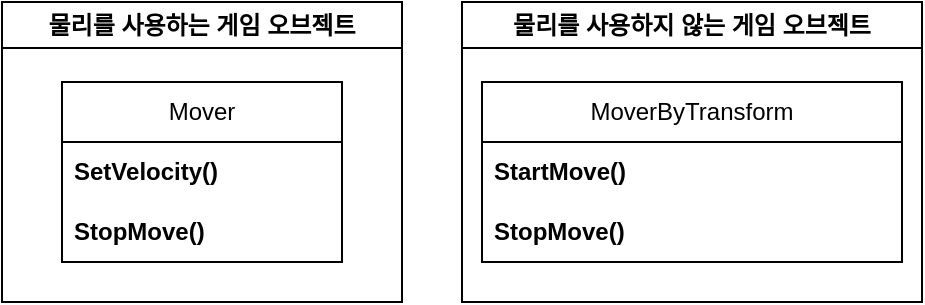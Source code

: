 <mxfile version="24.3.1" type="github">
  <diagram name="페이지-1" id="PKzyBVGIobVoIrA7sYu8">
    <mxGraphModel dx="1164" dy="1108" grid="1" gridSize="10" guides="1" tooltips="1" connect="1" arrows="1" fold="1" page="1" pageScale="1" pageWidth="827" pageHeight="1169" math="0" shadow="0">
      <root>
        <mxCell id="0" />
        <mxCell id="1" parent="0" />
        <mxCell id="3_SzkI_1x_XxtBsuIatp-1" value="물리를 사용하는 게임 오브젝트" style="swimlane;whiteSpace=wrap;html=1;" vertex="1" parent="1">
          <mxGeometry x="300" y="360" width="200" height="150" as="geometry" />
        </mxCell>
        <mxCell id="3_SzkI_1x_XxtBsuIatp-2" value="Mover" style="swimlane;fontStyle=0;childLayout=stackLayout;horizontal=1;startSize=30;horizontalStack=0;resizeParent=1;resizeParentMax=0;resizeLast=0;collapsible=1;marginBottom=0;whiteSpace=wrap;html=1;" vertex="1" parent="3_SzkI_1x_XxtBsuIatp-1">
          <mxGeometry x="30" y="40" width="140" height="90" as="geometry" />
        </mxCell>
        <mxCell id="3_SzkI_1x_XxtBsuIatp-3" value="SetVelocity()" style="text;strokeColor=none;fillColor=none;align=left;verticalAlign=middle;spacingLeft=4;spacingRight=4;overflow=hidden;points=[[0,0.5],[1,0.5]];portConstraint=eastwest;rotatable=0;whiteSpace=wrap;html=1;fontStyle=1" vertex="1" parent="3_SzkI_1x_XxtBsuIatp-2">
          <mxGeometry y="30" width="140" height="30" as="geometry" />
        </mxCell>
        <mxCell id="3_SzkI_1x_XxtBsuIatp-4" value="StopMove()" style="text;strokeColor=none;fillColor=none;align=left;verticalAlign=middle;spacingLeft=4;spacingRight=4;overflow=hidden;points=[[0,0.5],[1,0.5]];portConstraint=eastwest;rotatable=0;whiteSpace=wrap;html=1;fontStyle=1" vertex="1" parent="3_SzkI_1x_XxtBsuIatp-2">
          <mxGeometry y="60" width="140" height="30" as="geometry" />
        </mxCell>
        <mxCell id="3_SzkI_1x_XxtBsuIatp-6" value="물리를 사용하지 않는 게임 오브젝트" style="swimlane;whiteSpace=wrap;html=1;" vertex="1" parent="1">
          <mxGeometry x="530" y="360" width="230" height="150" as="geometry" />
        </mxCell>
        <mxCell id="3_SzkI_1x_XxtBsuIatp-7" value="MoverByTransform" style="swimlane;fontStyle=0;childLayout=stackLayout;horizontal=1;startSize=30;horizontalStack=0;resizeParent=1;resizeParentMax=0;resizeLast=0;collapsible=1;marginBottom=0;whiteSpace=wrap;html=1;" vertex="1" parent="3_SzkI_1x_XxtBsuIatp-6">
          <mxGeometry x="10" y="40" width="210" height="90" as="geometry" />
        </mxCell>
        <mxCell id="3_SzkI_1x_XxtBsuIatp-8" value="StartMove()" style="text;strokeColor=none;fillColor=none;align=left;verticalAlign=middle;spacingLeft=4;spacingRight=4;overflow=hidden;points=[[0,0.5],[1,0.5]];portConstraint=eastwest;rotatable=0;whiteSpace=wrap;html=1;fontStyle=1" vertex="1" parent="3_SzkI_1x_XxtBsuIatp-7">
          <mxGeometry y="30" width="210" height="30" as="geometry" />
        </mxCell>
        <mxCell id="3_SzkI_1x_XxtBsuIatp-9" value="StopMove()" style="text;strokeColor=none;fillColor=none;align=left;verticalAlign=middle;spacingLeft=4;spacingRight=4;overflow=hidden;points=[[0,0.5],[1,0.5]];portConstraint=eastwest;rotatable=0;whiteSpace=wrap;html=1;fontStyle=1" vertex="1" parent="3_SzkI_1x_XxtBsuIatp-7">
          <mxGeometry y="60" width="210" height="30" as="geometry" />
        </mxCell>
      </root>
    </mxGraphModel>
  </diagram>
</mxfile>

